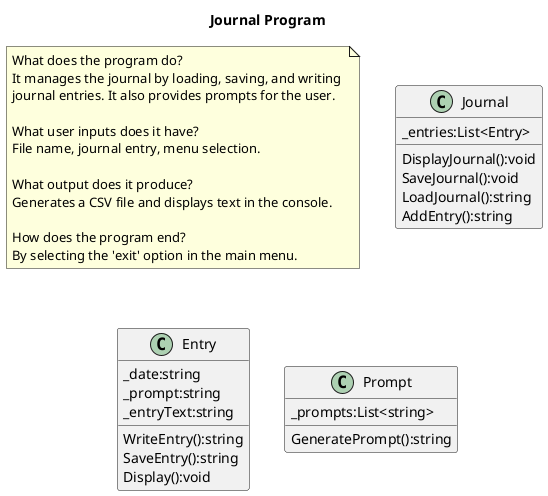 @startuml journalProgram
title Journal Program

note "What does the program do?\nIt manages the journal by loading, saving, and writing \njournal entries. It also provides prompts for the user.\n\nWhat user inputs does it have?\nFile name, journal entry, menu selection.\n\nWhat output does it produce?\nGenerates a CSV file and displays text in the console.\n\nHow does the program end?\nBy selecting the 'exit' option in the main menu." as N1

class Journal{
    _entries:List<Entry>
    DisplayJournal():void
    SaveJournal():void
    LoadJournal():string
    AddEntry():string
}

class Entry{
    _date:string
    _prompt:string
    _entryText:string
    WriteEntry():string
    SaveEntry():string
    Display():void
}

class Prompt{
    _prompts:List<string>
    GeneratePrompt():string
}
@enduml